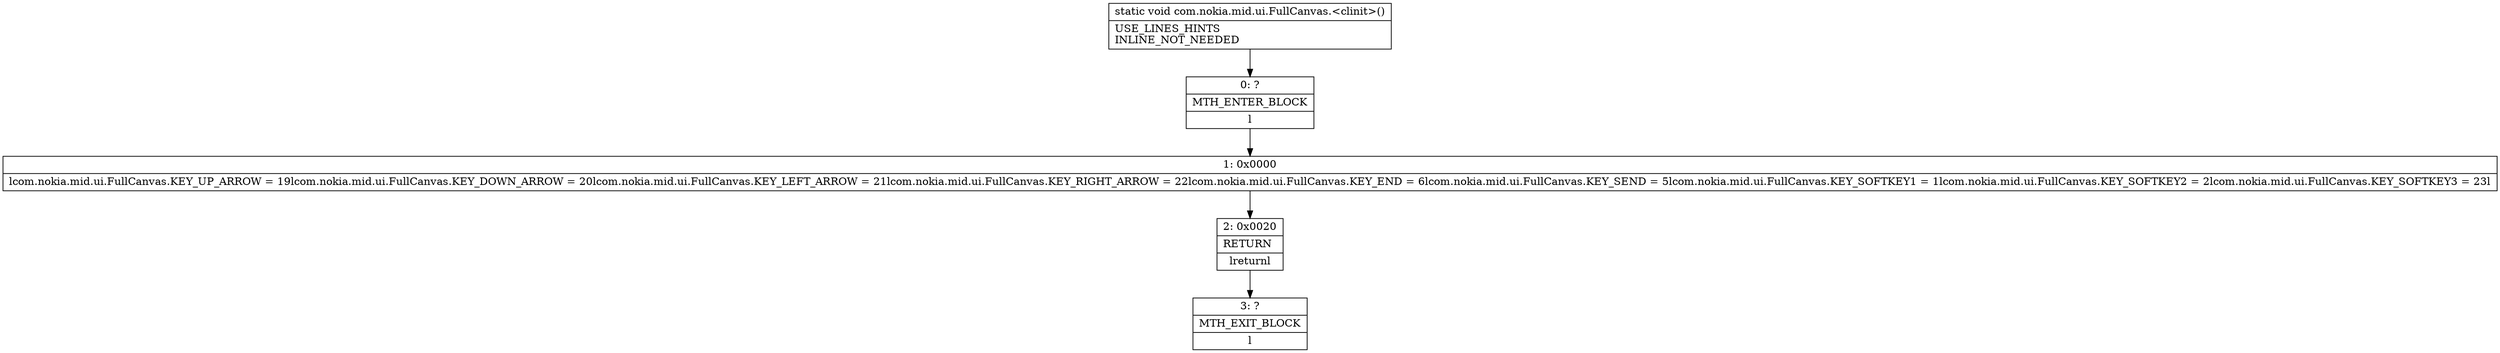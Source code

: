digraph "CFG forcom.nokia.mid.ui.FullCanvas.\<clinit\>()V" {
Node_0 [shape=record,label="{0\:\ ?|MTH_ENTER_BLOCK\l|l}"];
Node_1 [shape=record,label="{1\:\ 0x0000|lcom.nokia.mid.ui.FullCanvas.KEY_UP_ARROW = 19lcom.nokia.mid.ui.FullCanvas.KEY_DOWN_ARROW = 20lcom.nokia.mid.ui.FullCanvas.KEY_LEFT_ARROW = 21lcom.nokia.mid.ui.FullCanvas.KEY_RIGHT_ARROW = 22lcom.nokia.mid.ui.FullCanvas.KEY_END = 6lcom.nokia.mid.ui.FullCanvas.KEY_SEND = 5lcom.nokia.mid.ui.FullCanvas.KEY_SOFTKEY1 = 1lcom.nokia.mid.ui.FullCanvas.KEY_SOFTKEY2 = 2lcom.nokia.mid.ui.FullCanvas.KEY_SOFTKEY3 = 23l}"];
Node_2 [shape=record,label="{2\:\ 0x0020|RETURN\l|lreturnl}"];
Node_3 [shape=record,label="{3\:\ ?|MTH_EXIT_BLOCK\l|l}"];
MethodNode[shape=record,label="{static void com.nokia.mid.ui.FullCanvas.\<clinit\>()  | USE_LINES_HINTS\lINLINE_NOT_NEEDED\l}"];
MethodNode -> Node_0;
Node_0 -> Node_1;
Node_1 -> Node_2;
Node_2 -> Node_3;
}

